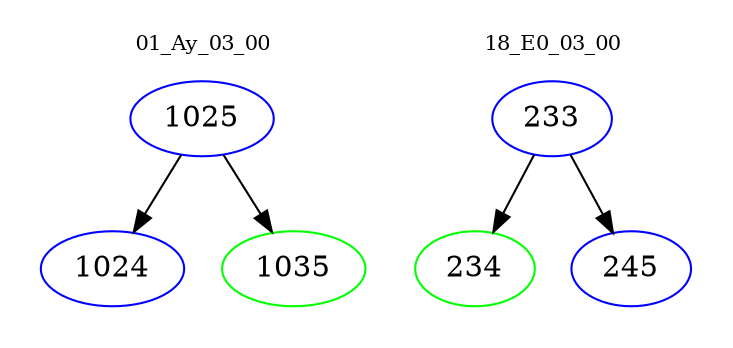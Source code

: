 digraph{
subgraph cluster_0 {
color = white
label = "01_Ay_03_00";
fontsize=10;
T0_1025 [label="1025", color="blue"]
T0_1025 -> T0_1024 [color="black"]
T0_1024 [label="1024", color="blue"]
T0_1025 -> T0_1035 [color="black"]
T0_1035 [label="1035", color="green"]
}
subgraph cluster_1 {
color = white
label = "18_E0_03_00";
fontsize=10;
T1_233 [label="233", color="blue"]
T1_233 -> T1_234 [color="black"]
T1_234 [label="234", color="green"]
T1_233 -> T1_245 [color="black"]
T1_245 [label="245", color="blue"]
}
}
